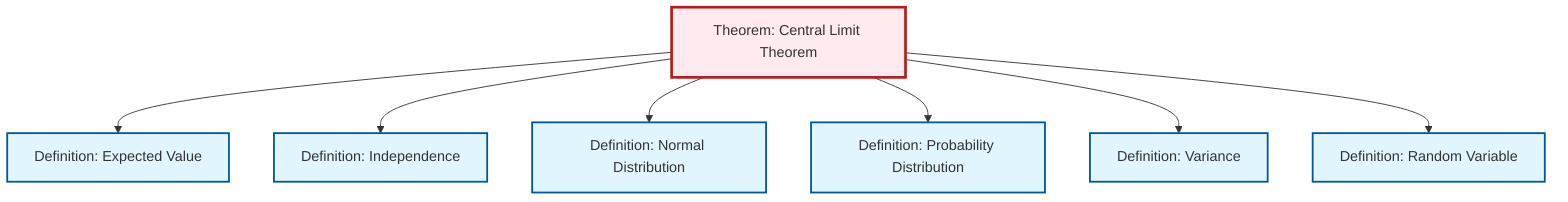 graph TD
    classDef definition fill:#e1f5fe,stroke:#01579b,stroke-width:2px
    classDef theorem fill:#f3e5f5,stroke:#4a148c,stroke-width:2px
    classDef axiom fill:#fff3e0,stroke:#e65100,stroke-width:2px
    classDef example fill:#e8f5e9,stroke:#1b5e20,stroke-width:2px
    classDef current fill:#ffebee,stroke:#b71c1c,stroke-width:3px
    thm-central-limit["Theorem: Central Limit Theorem"]:::theorem
    def-probability-distribution["Definition: Probability Distribution"]:::definition
    def-expectation["Definition: Expected Value"]:::definition
    def-independence["Definition: Independence"]:::definition
    def-normal-distribution["Definition: Normal Distribution"]:::definition
    def-variance["Definition: Variance"]:::definition
    def-random-variable["Definition: Random Variable"]:::definition
    thm-central-limit --> def-expectation
    thm-central-limit --> def-independence
    thm-central-limit --> def-normal-distribution
    thm-central-limit --> def-probability-distribution
    thm-central-limit --> def-variance
    thm-central-limit --> def-random-variable
    class thm-central-limit current